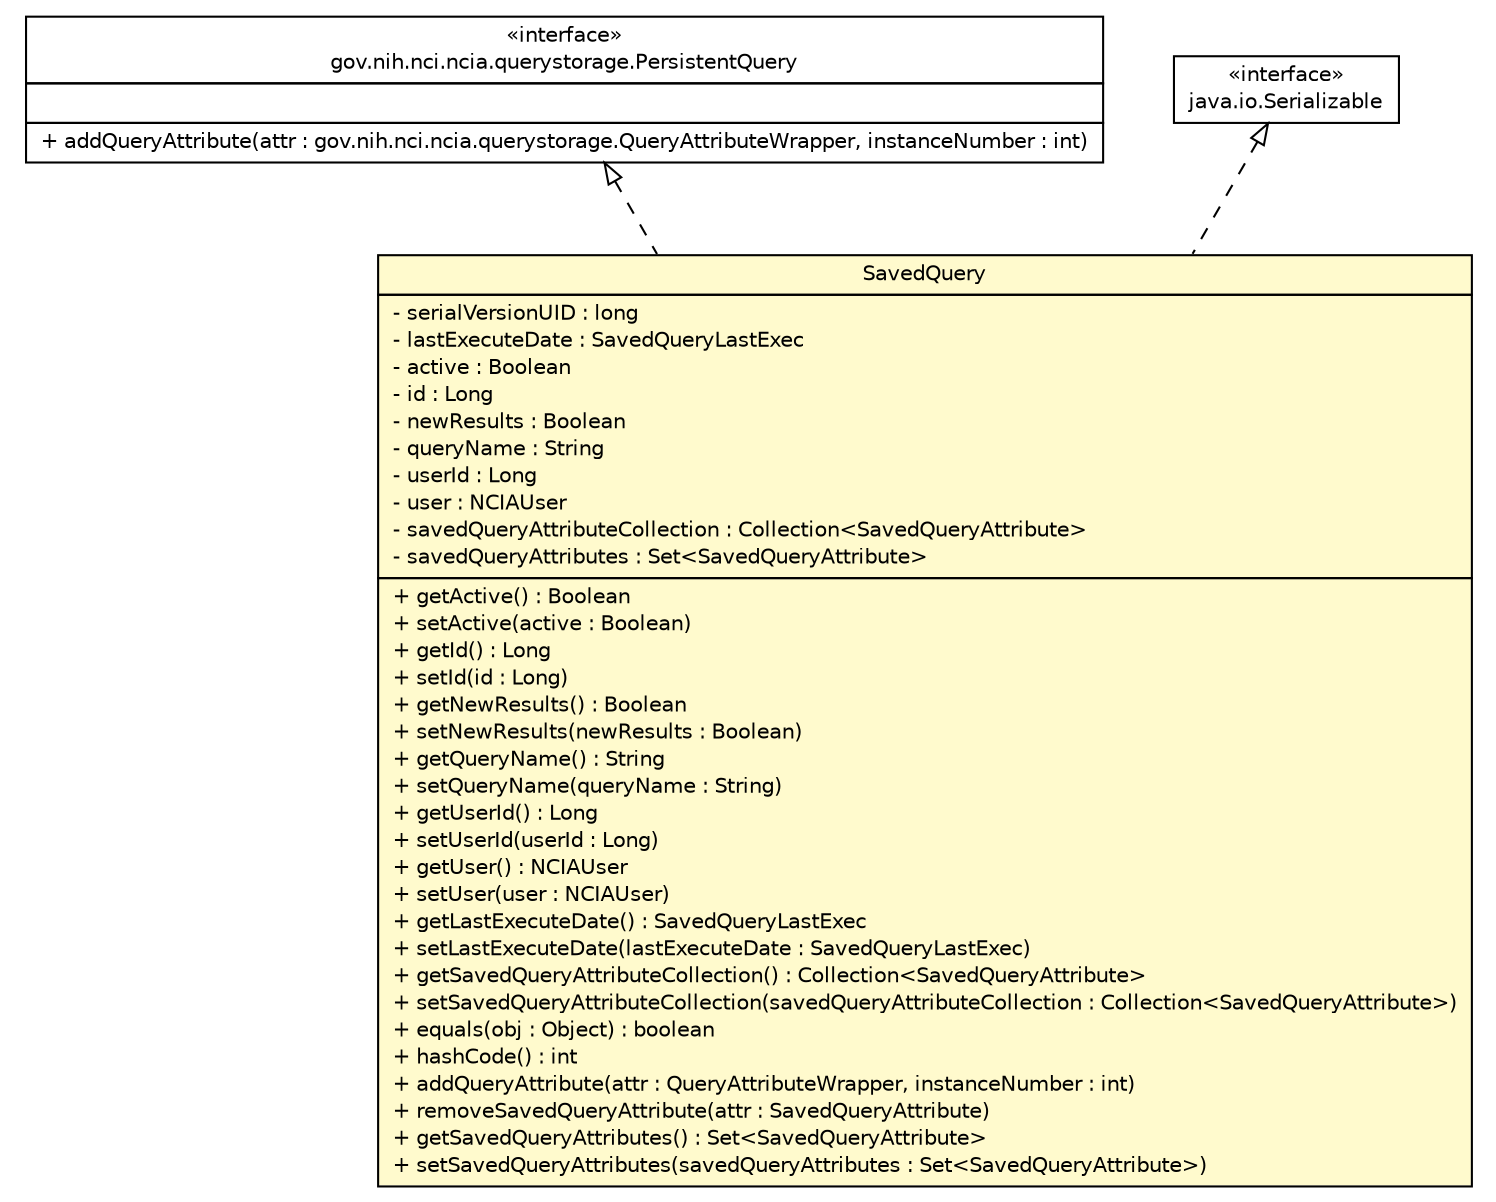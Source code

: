 #!/usr/local/bin/dot
#
# Class diagram 
# Generated by UmlGraph version 4.8 (http://www.spinellis.gr/sw/umlgraph)
#

digraph G {
	edge [fontname="Helvetica",fontsize=10,labelfontname="Helvetica",labelfontsize=10];
	node [fontname="Helvetica",fontsize=10,shape=plaintext];
	// gov.nih.nci.ncia.querystorage.PersistentQuery
	c62050 [label=<<table border="0" cellborder="1" cellspacing="0" cellpadding="2" port="p" href="../querystorage/PersistentQuery.html">
		<tr><td><table border="0" cellspacing="0" cellpadding="1">
			<tr><td> &laquo;interface&raquo; </td></tr>
			<tr><td> gov.nih.nci.ncia.querystorage.PersistentQuery </td></tr>
		</table></td></tr>
		<tr><td><table border="0" cellspacing="0" cellpadding="1">
			<tr><td align="left">  </td></tr>
		</table></td></tr>
		<tr><td><table border="0" cellspacing="0" cellpadding="1">
			<tr><td align="left"> + addQueryAttribute(attr : gov.nih.nci.ncia.querystorage.QueryAttributeWrapper, instanceNumber : int) </td></tr>
		</table></td></tr>
		</table>>, fontname="Helvetica", fontcolor="black", fontsize=10.0];
	// gov.nih.nci.ncia.updateabledomain.SavedQuery
	c62099 [label=<<table border="0" cellborder="1" cellspacing="0" cellpadding="2" port="p" bgcolor="lemonChiffon" href="./SavedQuery.html">
		<tr><td><table border="0" cellspacing="0" cellpadding="1">
			<tr><td> SavedQuery </td></tr>
		</table></td></tr>
		<tr><td><table border="0" cellspacing="0" cellpadding="1">
			<tr><td align="left"> - serialVersionUID : long </td></tr>
			<tr><td align="left"> - lastExecuteDate : SavedQueryLastExec </td></tr>
			<tr><td align="left"> - active : Boolean </td></tr>
			<tr><td align="left"> - id : Long </td></tr>
			<tr><td align="left"> - newResults : Boolean </td></tr>
			<tr><td align="left"> - queryName : String </td></tr>
			<tr><td align="left"> - userId : Long </td></tr>
			<tr><td align="left"> - user : NCIAUser </td></tr>
			<tr><td align="left"> - savedQueryAttributeCollection : Collection&lt;SavedQueryAttribute&gt; </td></tr>
			<tr><td align="left"> - savedQueryAttributes : Set&lt;SavedQueryAttribute&gt; </td></tr>
		</table></td></tr>
		<tr><td><table border="0" cellspacing="0" cellpadding="1">
			<tr><td align="left"> + getActive() : Boolean </td></tr>
			<tr><td align="left"> + setActive(active : Boolean) </td></tr>
			<tr><td align="left"> + getId() : Long </td></tr>
			<tr><td align="left"> + setId(id : Long) </td></tr>
			<tr><td align="left"> + getNewResults() : Boolean </td></tr>
			<tr><td align="left"> + setNewResults(newResults : Boolean) </td></tr>
			<tr><td align="left"> + getQueryName() : String </td></tr>
			<tr><td align="left"> + setQueryName(queryName : String) </td></tr>
			<tr><td align="left"> + getUserId() : Long </td></tr>
			<tr><td align="left"> + setUserId(userId : Long) </td></tr>
			<tr><td align="left"> + getUser() : NCIAUser </td></tr>
			<tr><td align="left"> + setUser(user : NCIAUser) </td></tr>
			<tr><td align="left"> + getLastExecuteDate() : SavedQueryLastExec </td></tr>
			<tr><td align="left"> + setLastExecuteDate(lastExecuteDate : SavedQueryLastExec) </td></tr>
			<tr><td align="left"> + getSavedQueryAttributeCollection() : Collection&lt;SavedQueryAttribute&gt; </td></tr>
			<tr><td align="left"> + setSavedQueryAttributeCollection(savedQueryAttributeCollection : Collection&lt;SavedQueryAttribute&gt;) </td></tr>
			<tr><td align="left"> + equals(obj : Object) : boolean </td></tr>
			<tr><td align="left"> + hashCode() : int </td></tr>
			<tr><td align="left"> + addQueryAttribute(attr : QueryAttributeWrapper, instanceNumber : int) </td></tr>
			<tr><td align="left"> + removeSavedQueryAttribute(attr : SavedQueryAttribute) </td></tr>
			<tr><td align="left"> + getSavedQueryAttributes() : Set&lt;SavedQueryAttribute&gt; </td></tr>
			<tr><td align="left"> + setSavedQueryAttributes(savedQueryAttributes : Set&lt;SavedQueryAttribute&gt;) </td></tr>
		</table></td></tr>
		</table>>, fontname="Helvetica", fontcolor="black", fontsize=10.0];
	//gov.nih.nci.ncia.updateabledomain.SavedQuery implements java.io.Serializable
	c62133:p -> c62099:p [dir=back,arrowtail=empty,style=dashed];
	//gov.nih.nci.ncia.updateabledomain.SavedQuery implements gov.nih.nci.ncia.querystorage.PersistentQuery
	c62050:p -> c62099:p [dir=back,arrowtail=empty,style=dashed];
	// java.io.Serializable
	c62133 [label=<<table border="0" cellborder="1" cellspacing="0" cellpadding="2" port="p" href="http://java.sun.com/j2se/1.4.2/docs/api/java/io/Serializable.html">
		<tr><td><table border="0" cellspacing="0" cellpadding="1">
			<tr><td> &laquo;interface&raquo; </td></tr>
			<tr><td> java.io.Serializable </td></tr>
		</table></td></tr>
		</table>>, fontname="Helvetica", fontcolor="black", fontsize=10.0];
}

